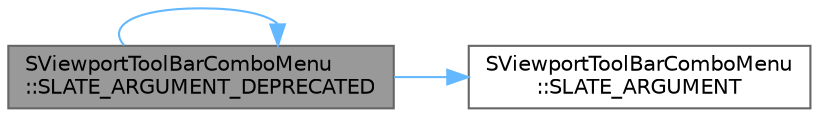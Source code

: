 digraph "SViewportToolBarComboMenu::SLATE_ARGUMENT_DEPRECATED"
{
 // INTERACTIVE_SVG=YES
 // LATEX_PDF_SIZE
  bgcolor="transparent";
  edge [fontname=Helvetica,fontsize=10,labelfontname=Helvetica,labelfontsize=10];
  node [fontname=Helvetica,fontsize=10,shape=box,height=0.2,width=0.4];
  rankdir="LR";
  Node1 [id="Node000001",label="SViewportToolBarComboMenu\l::SLATE_ARGUMENT_DEPRECATED",height=0.2,width=0.4,color="gray40", fillcolor="grey60", style="filled", fontcolor="black",tooltip="The button location."];
  Node1 -> Node2 [id="edge1_Node000001_Node000002",color="steelblue1",style="solid",tooltip=" "];
  Node2 [id="Node000002",label="SViewportToolBarComboMenu\l::SLATE_ARGUMENT",height=0.2,width=0.4,color="grey40", fillcolor="white", style="filled",URL="$d7/de5/classSViewportToolBarComboMenu.html#ae8c2e2eb1e8c3c998670e5448f42b047",tooltip="We need to know about the toolbar we are in."];
  Node1 -> Node1 [id="edge2_Node000001_Node000001",color="steelblue1",style="solid",tooltip=" "];
}
